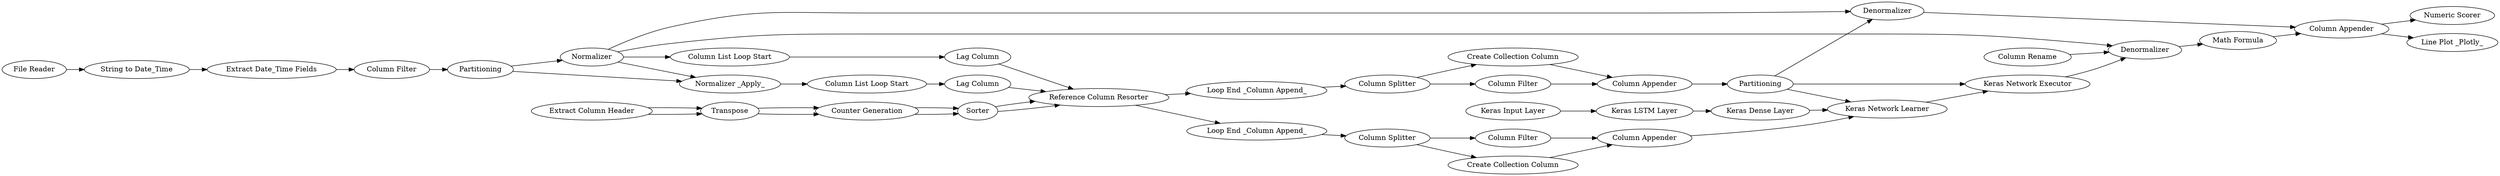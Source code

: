 digraph {
	135 [label="File Reader"]
	145 [label="Keras Input Layer"]
	146 [label="Keras LSTM Layer"]
	147 [label="Keras Dense Layer"]
	148 [label="Keras Network Learner"]
	150 [label=Partitioning]
	151 [label="Keras Network Executor"]
	152 [label="Numeric Scorer"]
	153 [label=Normalizer]
	156 [label=Denormalizer]
	158 [label="Column Appender"]
	159 [label="Line Plot _Plotly_"]
	175 [label=Partitioning]
	184 [label="Normalizer _Apply_"]
	138 [label="Column Filter"]
	160 [label="String to Date_Time"]
	161 [label="Extract Date_Time Fields"]
	136 [label="Column List Loop Start"]
	137 [label="Loop End _Column Append_"]
	139 [label="Lag Column"]
	76 [label="Reference Column Resorter"]
	77 [label="Extract Column Header"]
	78 [label=Transpose]
	79 [label="Counter Generation"]
	80 [label=Sorter]
	141 [label="Column Splitter"]
	142 [label="Column Filter"]
	143 [label="Create Collection Column"]
	144 [label="Column Appender"]
	176 [label="Column Filter"]
	76 [label="Reference Column Resorter"]
	77 [label="Extract Column Header"]
	78 [label=Transpose]
	79 [label="Counter Generation"]
	80 [label=Sorter]
	178 [label="Column List Loop Start"]
	179 [label="Create Collection Column"]
	180 [label="Column Appender"]
	181 [label="Lag Column"]
	182 [label="Column Splitter"]
	183 [label="Loop End _Column Append_"]
	154 [label=Denormalizer]
	155 [label="Column Rename"]
	157 [label="Math Formula"]
	160 -> 161
	161 -> 138
	77 -> 78
	78 -> 79
	79 -> 80
	80 -> 76
	136 -> 139
	137 -> 141
	139 -> 76
	76 -> 137
	141 -> 143
	141 -> 142
	142 -> 144
	143 -> 144
	77 -> 78
	78 -> 79
	79 -> 80
	80 -> 76
	176 -> 180
	76 -> 183
	178 -> 181
	179 -> 180
	181 -> 76
	182 -> 179
	182 -> 176
	183 -> 182
	154 -> 157
	155 -> 154
	135 -> 160
	145 -> 146
	146 -> 147
	147 -> 148
	148 -> 151
	150 -> 151
	150 -> 148
	150 -> 156
	151 -> 154
	153 -> 156
	153 -> 184
	153 -> 136
	153 -> 154
	156 -> 158
	158 -> 159
	158 -> 152
	175 -> 184
	175 -> 153
	184 -> 178
	138 -> 175
	144 -> 148
	180 -> 150
	157 -> 158
	rankdir=LR
}
